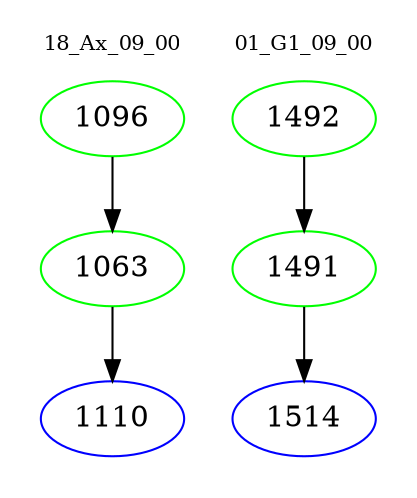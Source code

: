 digraph{
subgraph cluster_0 {
color = white
label = "18_Ax_09_00";
fontsize=10;
T0_1096 [label="1096", color="green"]
T0_1096 -> T0_1063 [color="black"]
T0_1063 [label="1063", color="green"]
T0_1063 -> T0_1110 [color="black"]
T0_1110 [label="1110", color="blue"]
}
subgraph cluster_1 {
color = white
label = "01_G1_09_00";
fontsize=10;
T1_1492 [label="1492", color="green"]
T1_1492 -> T1_1491 [color="black"]
T1_1491 [label="1491", color="green"]
T1_1491 -> T1_1514 [color="black"]
T1_1514 [label="1514", color="blue"]
}
}
